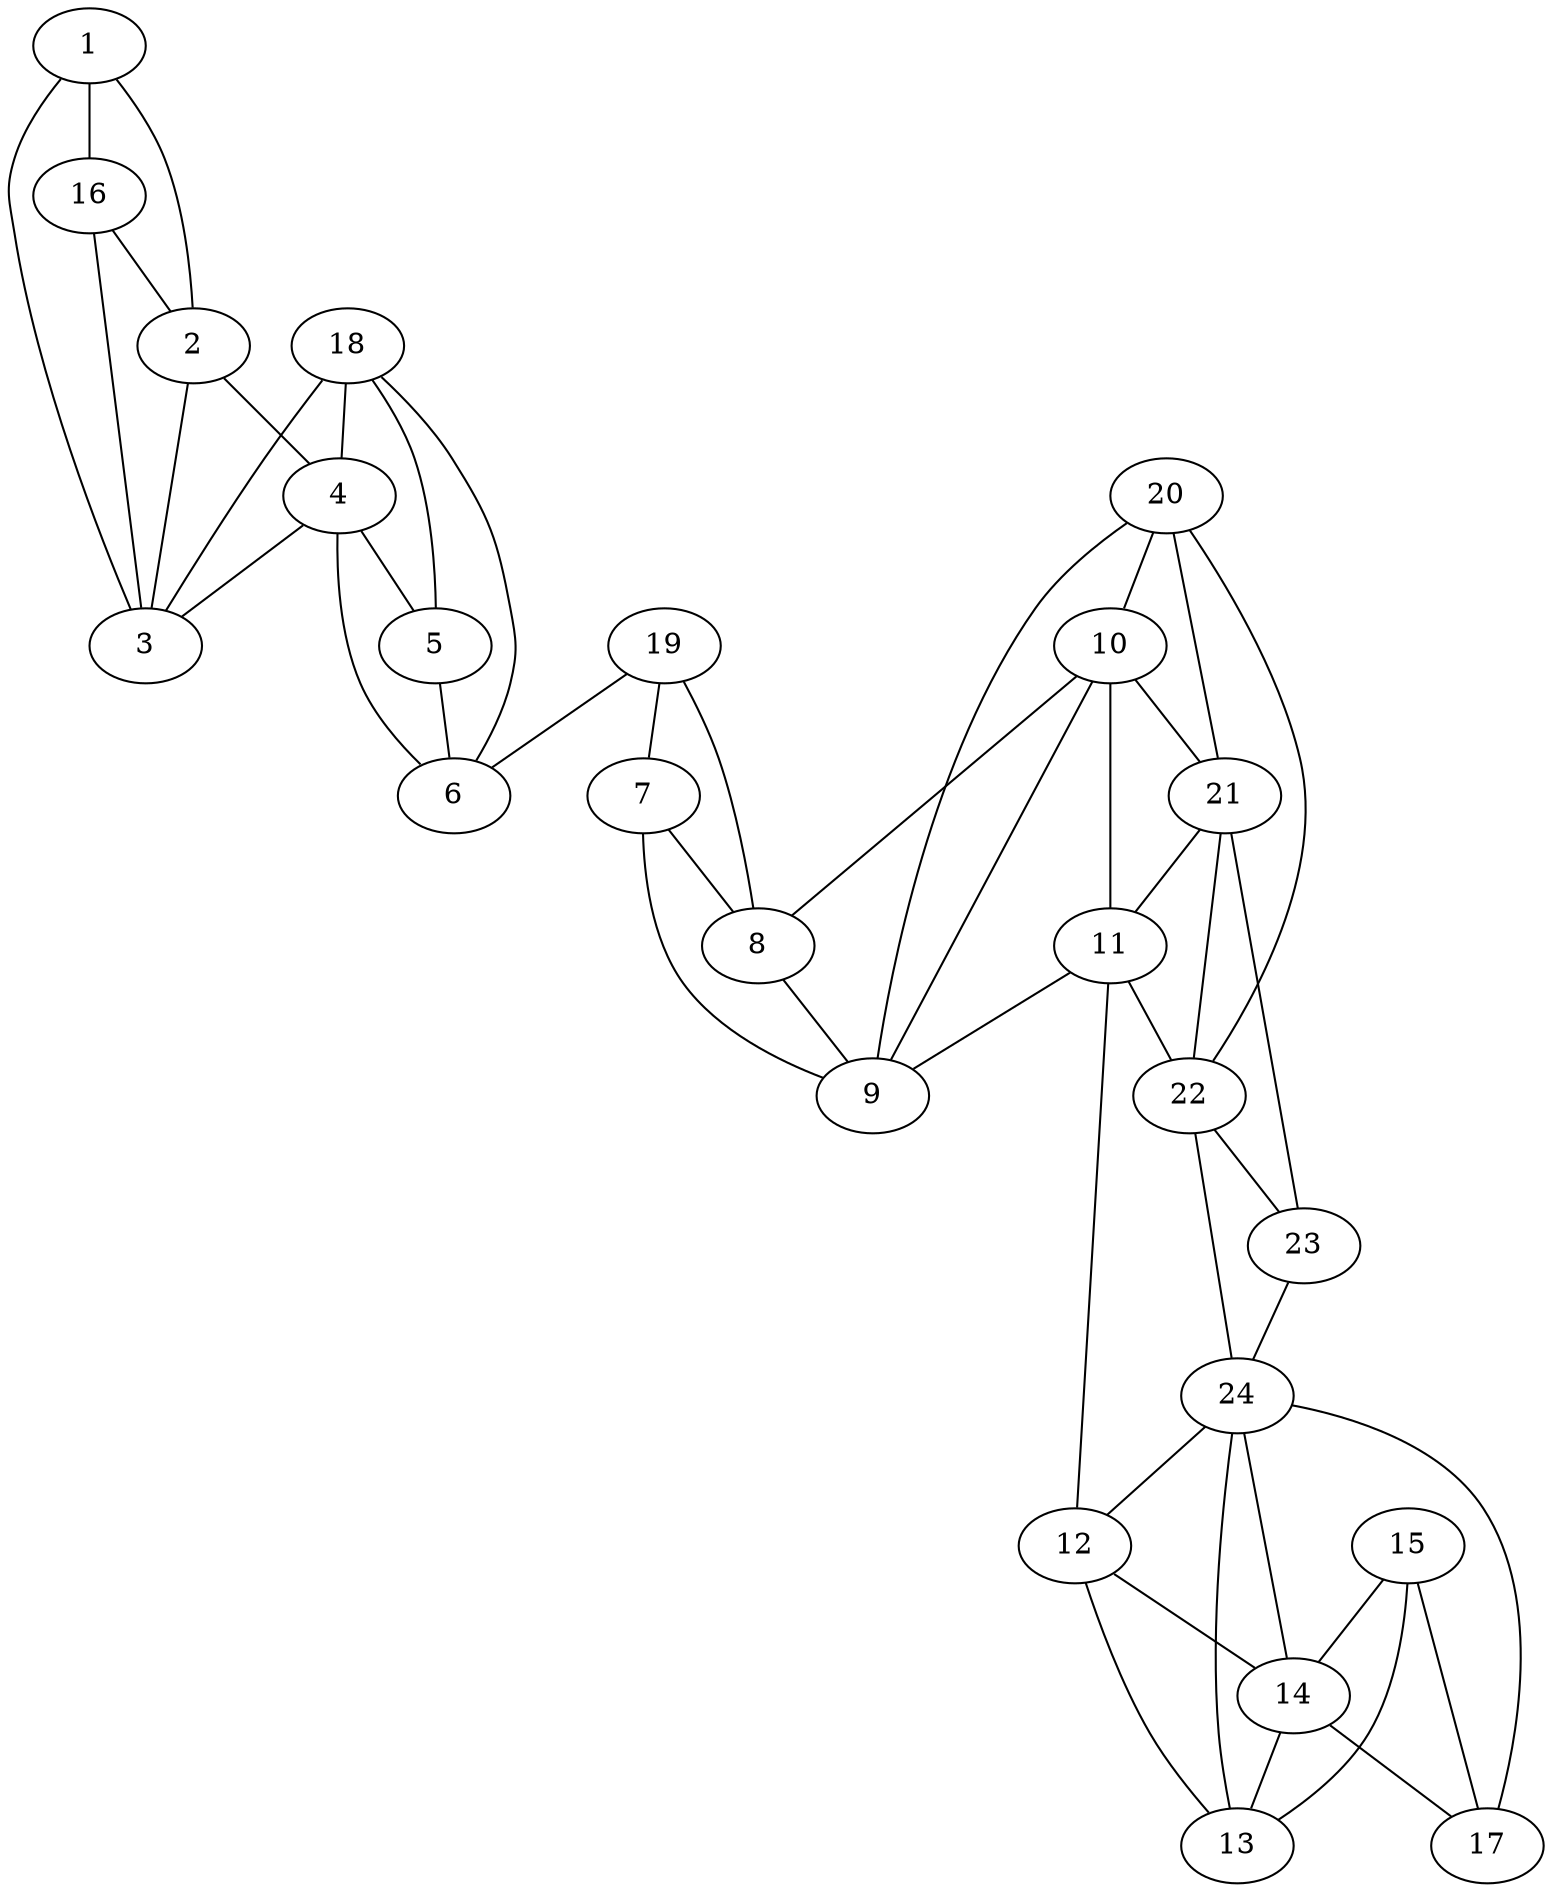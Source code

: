 graph pdb1mkq {
	1	 [aaLength=19,
		sequence=SYEDFQKVYNAIALKLRED,
		type=0];
	2	 [aaLength=6,
		sequence=EYDNYI,
		type=0];
	1 -- 2	 [distance0="29.34398",
		frequency=1,
		type0=2];
	16	 [aaLength=2,
		sequence=HV,
		type=1];
	1 -- 16	 [distance0="15.248",
		frequency=1,
		type0=1];
	3	 [aaLength=14,
		sequence=YGPVLVRLAWYTSG,
		type=0];
	2 -- 3	 [distance0="9.424068",
		distance1="1.0",
		frequency=2,
		type0=1,
		type1=4];
	4	 [aaLength=6,
		sequence=FKKEFN,
		type=0];
	2 -- 4	 [distance0="39.48207",
		frequency=1,
		type0=3];
	3 -- 1	 [distance0="32.10735",
		frequency=1,
		type0=2];
	4 -- 3	 [distance0="35.31291",
		frequency=1,
		type0=2];
	5	 [aaLength=15,
		sequence=LQNGFKFLEPIHKEF,
		type=0];
	4 -- 5	 [distance0="21.60737",
		distance1="6.0",
		frequency=2,
		type0=1,
		type1=4];
	6	 [aaLength=17,
		sequence=SSGDLFSLGGVTAVQEM,
		type=0];
	5 -- 6	 [distance0="19.5049",
		distance1="3.0",
		frequency=2,
		type0=1,
		type1=4];
	6 -- 4	 [distance0="37.24073",
		frequency=1,
		type0=2];
	7	 [aaLength=11,
		sequence=DADYVRTFFQR,
		type=0];
	8	 [aaLength=10,
		sequence=NDREVVALMG,
		type=0];
	7 -- 8	 [distance0="15.03509",
		distance1="3.0",
		frequency=2,
		type0=1,
		type1=4];
	9	 [aaLength=4,
		sequence=AHAL,
		type=0];
	7 -- 9	 [distance0="24.69324",
		frequency=1,
		type0=2];
	8 -- 9	 [distance0="11.41262",
		distance1="0.0",
		frequency=2,
		type0=1,
		type1=5];
	10	 [aaLength=6,
		sequence=HLKNSG,
		type=0];
	10 -- 8	 [distance0="29.03797",
		frequency=1,
		type0=2];
	10 -- 9	 [distance0="19.41162",
		frequency=1,
		type0=1];
	21	 [aaLength=2,
		sequence=GP,
		type=1];
	10 -- 21	 [distance0="2.0",
		frequency=1,
		type0=4];
	11	 [aaLength=10,
		sequence=NEFYLNLLNE,
		type=0];
	11 -- 10	 [distance0="33.15445",
		frequency=1,
		type0=2];
	11 -- 9	 [distance0="28.29047",
		frequency=1,
		type0=1];
	12	 [aaLength=10,
		sequence=LPTDYSLIQD,
		type=0];
	11 -- 12	 [distance0="33.19007",
		frequency=1,
		type0=3];
	22	 [aaLength=5,
		sequence=WKLEK,
		type=1];
	11 -- 22	 [distance0="1.0",
		frequency=1,
		type0=4];
	14	 [aaLength=19,
		sequence=DQDKFFKDFSKAFEKLLEN,
		type=0];
	12 -- 14	 [distance0="31.40523",
		frequency=1,
		type0=2];
	13	 [aaLength=13,
		sequence=DPKYLSIVKEYAN,
		type=0];
	12 -- 13	 [distance0="15.77307",
		distance1="0.0",
		frequency=2,
		type0=1,
		type1=5];
	24	 [aaLength=2,
		sequence=MM,
		type=1];
	13 -- 24	 [distance0="36.58769",
		frequency=1,
		type0=3];
	17	 [aaLength=2,
		sequence=IT,
		type=1];
	14 -- 17	 [distance0="27.92569",
		distance1="1.0",
		frequency=2,
		type0=2,
		type1=4];
	14 -- 13	 [distance0="20.42703",
		frequency=1,
		type0=1];
	14 -- 24	 [distance0="30.91673",
		frequency=1,
		type0=3];
	15	 [aaLength=6,
		sequence=TLEEQG,
		type=0];
	15 -- 14	 [distance0="35.31332",
		frequency=1,
		type0=2];
	15 -- 17	 [distance0="17.62911",
		frequency=1,
		type0=1];
	15 -- 13	 [distance0="53.37553",
		frequency=1,
		type0=3];
	16 -- 2	 [distance0="43.75741",
		distance1="27.0",
		frequency=2,
		type0=2,
		type1=4];
	16 -- 3	 [distance0="45.38145",
		frequency=1,
		type0=3];
	17 -- 24	 [distance0="44.0",
		frequency=1,
		type0=3];
	18	 [aaLength=2,
		sequence=YR,
		type=1];
	18 -- 6	 [distance0="37.26996",
		frequency=1,
		type0=2];
	18 -- 3	 [distance0="40.05591",
		frequency=1,
		type0=3];
	18 -- 4	 [distance0="0.0",
		frequency=1,
		type0=5];
	18 -- 5	 [distance0="27.57335",
		frequency=1,
		type0=1];
	19	 [aaLength=2,
		sequence=TP,
		type=1];
	19 -- 6	 [distance0="39.87543",
		frequency=1,
		type0=3];
	19 -- 7	 [distance0="37.29465",
		distance1="10.0",
		frequency=2,
		type0=1,
		type1=4];
	19 -- 8	 [distance0="39.74409",
		frequency=1,
		type0=2];
	20	 [aaLength=2,
		sequence=KT,
		type=1];
	20 -- 10	 [distance0="0.0",
		frequency=1,
		type0=5];
	20 -- 9	 [distance0="31.69952",
		frequency=1,
		type0=2];
	20 -- 21	 [distance0="10.0",
		frequency=1,
		type0=1];
	20 -- 22	 [distance0="32.0",
		frequency=1,
		type0=3];
	21 -- 11	 [distance0="9.0",
		frequency=1,
		type0=4];
	21 -- 22	 [distance0="22.0",
		frequency=1,
		type0=2];
	23	 [aaLength=5,
		sequence=EQWDS,
		type=1];
	21 -- 23	 [distance0="32.0",
		frequency=1,
		type0=3];
	22 -- 23	 [distance0="10.0",
		distance1="5.0",
		frequency=2,
		type0=1,
		type1=4];
	22 -- 24	 [distance0="19.0",
		frequency=1,
		type0=2];
	23 -- 24	 [distance0="9.0",
		distance1="4.0",
		frequency=2,
		type0=1,
		type1=4];
	24 -- 12	 [distance0="0.0",
		frequency=1,
		type0=5];
}
